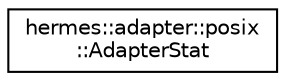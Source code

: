 digraph "Graphical Class Hierarchy"
{
 // LATEX_PDF_SIZE
  edge [fontname="Helvetica",fontsize="10",labelfontname="Helvetica",labelfontsize="10"];
  node [fontname="Helvetica",fontsize="10",shape=record];
  rankdir="LR";
  Node0 [label="hermes::adapter::posix\l::AdapterStat",height=0.2,width=0.4,color="black", fillcolor="white", style="filled",URL="$structhermes_1_1adapter_1_1posix_1_1_adapter_stat.html",tooltip=" "];
}
